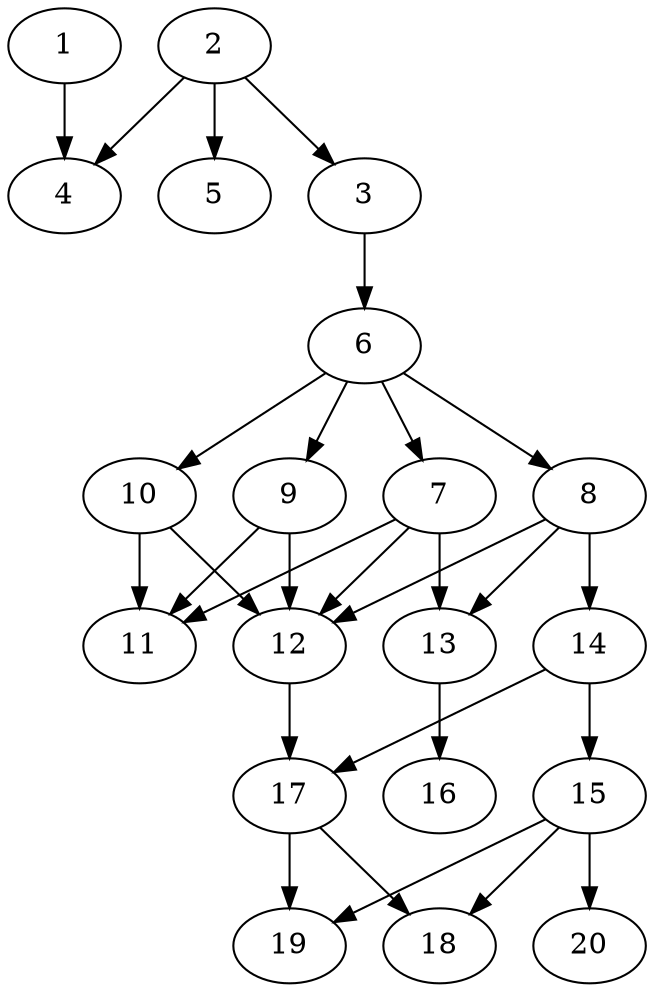 // DAG automatically generated by daggen at Sat Jul 27 15:36:52 2019
// ./daggen --dot -n 20 --ccr 0.5 --fat 0.4 --regular 0.5 --density 0.8 --mindata 5242880 --maxdata 52428800 
digraph G {
  1 [size="42692608", alpha="0.13", expect_size="21346304"] 
  1 -> 4 [size ="21346304"]
  2 [size="92346368", alpha="0.14", expect_size="46173184"] 
  2 -> 3 [size ="46173184"]
  2 -> 4 [size ="46173184"]
  2 -> 5 [size ="46173184"]
  3 [size="36028416", alpha="0.03", expect_size="18014208"] 
  3 -> 6 [size ="18014208"]
  4 [size="76591104", alpha="0.15", expect_size="38295552"] 
  5 [size="52639744", alpha="0.14", expect_size="26319872"] 
  6 [size="41154560", alpha="0.05", expect_size="20577280"] 
  6 -> 7 [size ="20577280"]
  6 -> 8 [size ="20577280"]
  6 -> 9 [size ="20577280"]
  6 -> 10 [size ="20577280"]
  7 [size="93302784", alpha="0.02", expect_size="46651392"] 
  7 -> 11 [size ="46651392"]
  7 -> 12 [size ="46651392"]
  7 -> 13 [size ="46651392"]
  8 [size="96512000", alpha="0.09", expect_size="48256000"] 
  8 -> 12 [size ="48256000"]
  8 -> 13 [size ="48256000"]
  8 -> 14 [size ="48256000"]
  9 [size="48252928", alpha="0.12", expect_size="24126464"] 
  9 -> 11 [size ="24126464"]
  9 -> 12 [size ="24126464"]
  10 [size="36476928", alpha="0.05", expect_size="18238464"] 
  10 -> 11 [size ="18238464"]
  10 -> 12 [size ="18238464"]
  11 [size="90806272", alpha="0.07", expect_size="45403136"] 
  12 [size="56293376", alpha="0.08", expect_size="28146688"] 
  12 -> 17 [size ="28146688"]
  13 [size="27641856", alpha="0.02", expect_size="13820928"] 
  13 -> 16 [size ="13820928"]
  14 [size="43438080", alpha="0.03", expect_size="21719040"] 
  14 -> 15 [size ="21719040"]
  14 -> 17 [size ="21719040"]
  15 [size="21999616", alpha="0.17", expect_size="10999808"] 
  15 -> 18 [size ="10999808"]
  15 -> 19 [size ="10999808"]
  15 -> 20 [size ="10999808"]
  16 [size="86562816", alpha="0.15", expect_size="43281408"] 
  17 [size="17020928", alpha="0.04", expect_size="8510464"] 
  17 -> 18 [size ="8510464"]
  17 -> 19 [size ="8510464"]
  18 [size="28289024", alpha="0.09", expect_size="14144512"] 
  19 [size="70842368", alpha="0.10", expect_size="35421184"] 
  20 [size="34603008", alpha="0.10", expect_size="17301504"] 
}
